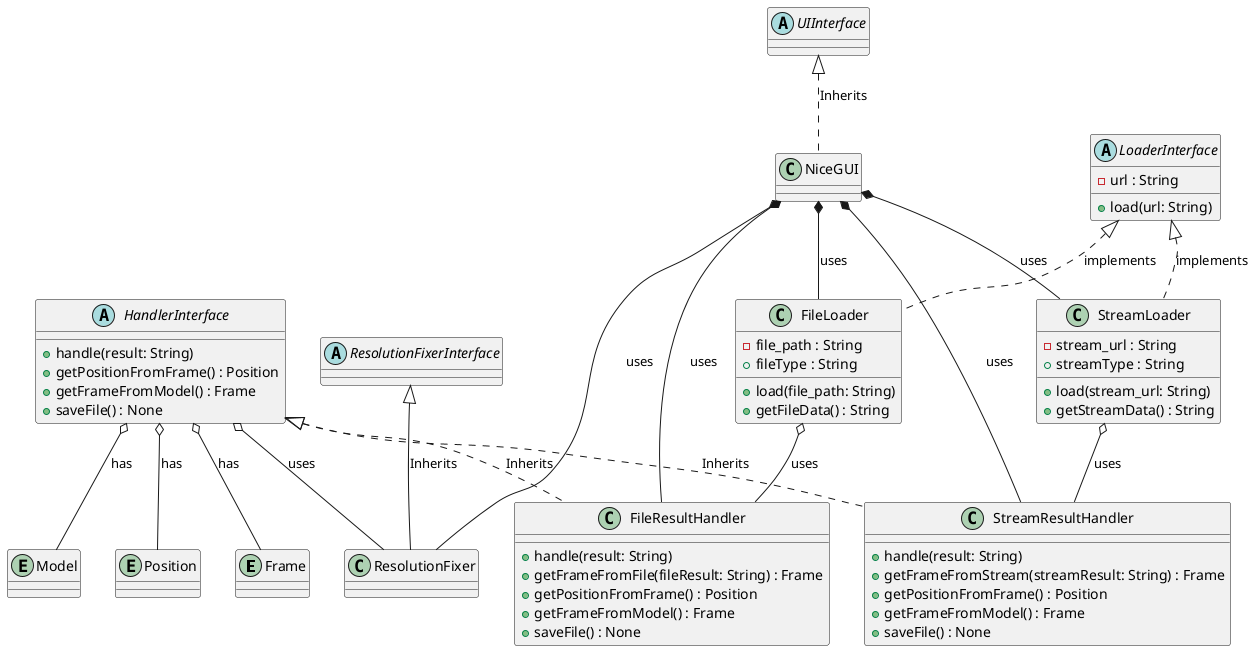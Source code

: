 @startuml main_structure

entity Frame
entity Model
entity Position


HandlerInterface o-- Frame : has
HandlerInterface o-- Model : has
HandlerInterface o-- Position : has

abstract class HandlerInterface {
    + handle(result: String)
    + getPositionFromFrame() : Position
    + getFrameFromModel() : Frame
    + saveFile() : None
}

abstract class ResolutionFixerInterface {

}

class ResolutionFixer {

}

ResolutionFixerInterface <|-- ResolutionFixer : Inherits

abstract class UIInterface {
    
}

class NiceGUI {

}

UIInterface <|.. NiceGUI : Inherits

class StreamResultHandler {
    + handle(result: String)
    + getFrameFromStream(streamResult: String) : Frame
    + getPositionFromFrame() : Position
    + getFrameFromModel() : Frame
    + saveFile() : None
}

class FileResultHandler {
    + handle(result: String)
    + getFrameFromFile(fileResult: String) : Frame
    + getPositionFromFrame() : Position
    + getFrameFromModel() : Frame
    + saveFile() : None
}

abstract class LoaderInterface {
    - url : String
    + load(url: String)
}

class StreamLoader {
    - stream_url : String
    + load(stream_url: String)
    + getStreamData() : String
    + streamType : String
}

class FileLoader {
    - file_path : String
    + load(file_path: String)
    + getFileData() : String
    + fileType : String
}

StreamLoader o-- StreamResultHandler : uses
FileLoader o-- FileResultHandler : uses

LoaderInterface <|.. FileLoader : implements
LoaderInterface <|.. StreamLoader : implements
HandlerInterface o-- ResolutionFixer : uses
HandlerInterface <|.. StreamResultHandler : Inherits
HandlerInterface <|.. FileResultHandler : Inherits

NiceGUI *-- StreamLoader : uses
NiceGUI *-- FileLoader : uses
NiceGUI *-- ResolutionFixer : uses
NiceGUI *-- StreamResultHandler : uses
NiceGUI *-- FileResultHandler : uses








@enduml
